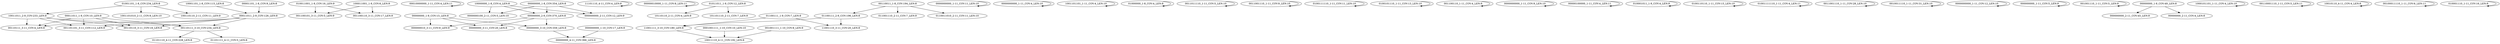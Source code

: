 digraph G {
    "00001101_1-8_COV:9_LEN:8" -> "00011011_2-9_COV:126_LEN:8";
    "010011001_1-9_COV:16_LEN:9" -> "001100101_3-11_COV:5_LEN:9";
    "010011001_1-9_COV:16_LEN:9" -> "001100110_3-11_COV:17_LEN:9";
    "00010000000_1-11_COV:4_LEN:11" -> "00010000000_1-11_COV:4_LEN:11";
    "00000000_2-9_COV:370_LEN:8" -> "000000010_3-11_COV:9_LEN:9";
    "00000000_2-9_COV:370_LEN:8" -> "00000000_3-11_COV:20_LEN:8";
    "00000000_2-9_COV:370_LEN:8" -> "00000000_3-10_COV:359_LEN:8";
    "11101110_4-11_COV:4_LEN:8" -> "11101110_4-11_COV:4_LEN:8";
    "00000010000_1-11_COV:8_LEN:11" -> "00000010000_1-11_COV:8_LEN:11";
    "01011011_1-9_COV:12_LEN:8" -> "10110110_2-11_COV:4_LEN:8";
    "01011011_1-9_COV:12_LEN:8" -> "101101110_2-11_COV:7_LEN:9";
    "00011011_1-9_COV:10_LEN:8" -> "00110110_3-11_COV:16_LEN:8";
    "00011011_1-9_COV:10_LEN:8" -> "00110111_3-10_COV:234_LEN:8";
    "00011011_1-9_COV:10_LEN:8" -> "00110111_3-11_COV:4_LEN:8";
    "00011011_1-9_COV:10_LEN:8" -> "001101101_3-11_COV:112_LEN:9";
    "00011011_2-9_COV:126_LEN:8" -> "00110110_3-11_COV:16_LEN:8";
    "00011011_2-9_COV:126_LEN:8" -> "00110111_3-10_COV:234_LEN:8";
    "00011011_2-9_COV:126_LEN:8" -> "00110111_3-11_COV:4_LEN:8";
    "00011011_2-9_COV:126_LEN:8" -> "001101101_3-11_COV:112_LEN:9";
    "11001111_3-10_COV:180_LEN:8" -> "10011110_4-11_COV:192_LEN:8";
    "0000000000_1-11_COV:11_LEN:10" -> "0000000000_1-11_COV:11_LEN:10";
    "0000000000_1-11_COV:4_LEN:10" -> "0000000000_1-11_COV:4_LEN:10";
    "00000000_1-9_COV:15_LEN:8" -> "000000010_3-11_COV:9_LEN:9";
    "00000000_1-9_COV:15_LEN:8" -> "00000000_3-11_COV:20_LEN:8";
    "00000000_1-9_COV:15_LEN:8" -> "00000000_3-10_COV:359_LEN:8";
    "1001101101_1-11_COV:4_LEN:10" -> "1001101101_1-11_COV:4_LEN:10";
    "10000000_1-8_COV:4_LEN:8" -> "00000000_2-9_COV:370_LEN:8";
    "10000000_1-8_COV:4_LEN:8" -> "000000000_2-11_COV:12_LEN:9";
    "10000000_1-8_COV:4_LEN:8" -> "0000000100_2-11_COV:5_LEN:10";
    "01000000_1-8_COV:4_LEN:8" -> "01000000_1-8_COV:4_LEN:8";
    "0011011110_1-11_COV:5_LEN:10" -> "0011011110_1-11_COV:5_LEN:10";
    "0011001110_1-11_COV:9_LEN:10" -> "0011001110_1-11_COV:9_LEN:10";
    "0100111110_1-11_COV:11_LEN:10" -> "0100111110_1-11_COV:11_LEN:10";
    "10011011_2-9_COV:233_LEN:8" -> "00110110_3-11_COV:16_LEN:8";
    "10011011_2-9_COV:233_LEN:8" -> "00110111_3-10_COV:234_LEN:8";
    "10011011_2-9_COV:233_LEN:8" -> "00110111_3-11_COV:4_LEN:8";
    "10011011_2-9_COV:233_LEN:8" -> "001101101_3-11_COV:112_LEN:9";
    "0100101110_1-11_COV:13_LEN:10" -> "0100101110_1-11_COV:13_LEN:10";
    "001100110_1-11_COV:4_LEN:9" -> "001100110_1-11_COV:4_LEN:9";
    "00000000_1-8_COV:354_LEN:8" -> "00000000_2-9_COV:370_LEN:8";
    "00000000_1-8_COV:354_LEN:8" -> "000000000_2-11_COV:12_LEN:9";
    "00000000_1-8_COV:354_LEN:8" -> "0000000100_2-11_COV:5_LEN:10";
    "0000000000_1-11_COV:9_LEN:10" -> "0000000000_1-11_COV:9_LEN:10";
    "00000100000_1-11_COV:4_LEN:11" -> "00000100000_1-11_COV:4_LEN:11";
    "01100111_1-9_COV:7_LEN:8" -> "11001111_3-10_COV:180_LEN:8";
    "01100111_1-9_COV:7_LEN:8" -> "11001110_3-11_COV:20_LEN:8";
    "010001011_1-9_COV:4_LEN:9" -> "010001011_1-9_COV:4_LEN:9";
    "0100110110_1-11_COV:15_LEN:10" -> "0100110110_1-11_COV:15_LEN:10";
    "01001111110_1-11_COV:4_LEN:11" -> "01001111110_1-11_COV:4_LEN:11";
    "100011001_1-9_COV:6_LEN:9" -> "001100101_3-11_COV:5_LEN:9";
    "100011001_1-9_COV:6_LEN:9" -> "001100110_3-11_COV:17_LEN:9";
    "0001001111_1-10_COV:10_LEN:10" -> "10011110_4-11_COV:192_LEN:8";
    "0011001110_1-11_COV:28_LEN:10" -> "0011001110_1-11_COV:28_LEN:10";
    "0010011110_1-11_COV:31_LEN:10" -> "0010011110_1-11_COV:31_LEN:10";
    "01100111_2-9_COV:196_LEN:8" -> "11001111_3-10_COV:180_LEN:8";
    "01100111_2-9_COV:196_LEN:8" -> "11001110_3-11_COV:20_LEN:8";
    "00110011_1-8_COV:194_LEN:8" -> "011001110_2-11_COV:7_LEN:9";
    "00110011_1-8_COV:194_LEN:8" -> "0110011010_2-11_COV:11_LEN:10";
    "00110011_1-8_COV:194_LEN:8" -> "01100111_2-9_COV:196_LEN:8";
    "0000000000_1-11_COV:12_LEN:10" -> "0000000000_1-11_COV:12_LEN:10";
    "000000000_1-11_COV:5_LEN:9" -> "000000000_1-11_COV:5_LEN:9";
    "00110111_3-10_COV:234_LEN:8" -> "01101110_4-11_COV:228_LEN:8";
    "00110111_3-10_COV:234_LEN:8" -> "01101111_4-11_COV:5_LEN:8";
    "001001110_1-11_COV:5_LEN:9" -> "001001110_1-11_COV:5_LEN:9";
    "00000000_1-9_COV:49_LEN:8" -> "000000000_2-11_COV:45_LEN:9";
    "00000000_1-9_COV:49_LEN:8" -> "00000000_2-11_COV:4_LEN:8";
    "10001101_1-8_COV:115_LEN:8" -> "00011011_2-9_COV:126_LEN:8";
    "1000101101_1-11_COV:4_LEN:10" -> "1000101101_1-11_COV:4_LEN:10";
    "00110001110_1-11_COV:5_LEN:11" -> "00110001110_1-11_COV:5_LEN:11";
    "10010110_4-11_COV:4_LEN:8" -> "10010110_4-11_COV:4_LEN:8";
    "01001101_1-8_COV:234_LEN:8" -> "10011011_2-9_COV:233_LEN:8";
    "01001101_1-8_COV:234_LEN:8" -> "100110110_2-11_COV:11_LEN:9";
    "01001101_1-8_COV:234_LEN:8" -> "1001101010_2-11_COV:9_LEN:10";
    "001001111_1-10_COV:8_LEN:9" -> "10011110_4-11_COV:192_LEN:8";
    "000000000_1-10_COV:17_LEN:9" -> "00000000_4-11_COV:366_LEN:8";
    "00000000_3-10_COV:359_LEN:8" -> "00000000_4-11_COV:366_LEN:8";
    "00100011110_1-11_COV:6_LEN:11" -> "00100011110_1-11_COV:6_LEN:11";
    "010001110_1-11_COV:16_LEN:9" -> "010001110_1-11_COV:16_LEN:9";
}
